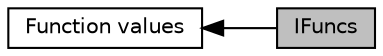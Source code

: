 digraph "IFuncs"
{
 // LATEX_PDF_SIZE
  bgcolor="transparent";
  edge [fontname="Helvetica",fontsize="10",labelfontname="Helvetica",labelfontsize="10"];
  node [fontname="Helvetica",fontsize="10",shape="box"];
  rankdir=LR;
  Node2 [label="Function values",height=0.2,width=0.4,color="black",URL="$group__LLVMCCoreValueFunction.html",tooltip="Functions in this group operate on LLVMValueRef instances that correspond to llvm::Function instances..."];
  Node1 [label="IFuncs",height=0.2,width=0.4,color="black", fillcolor="grey75", style="filled", fontcolor="black",tooltip="Functions in this group relate to indirect functions."];
  Node2->Node1 [shape=plaintext, dir="back", style="solid"];
}
